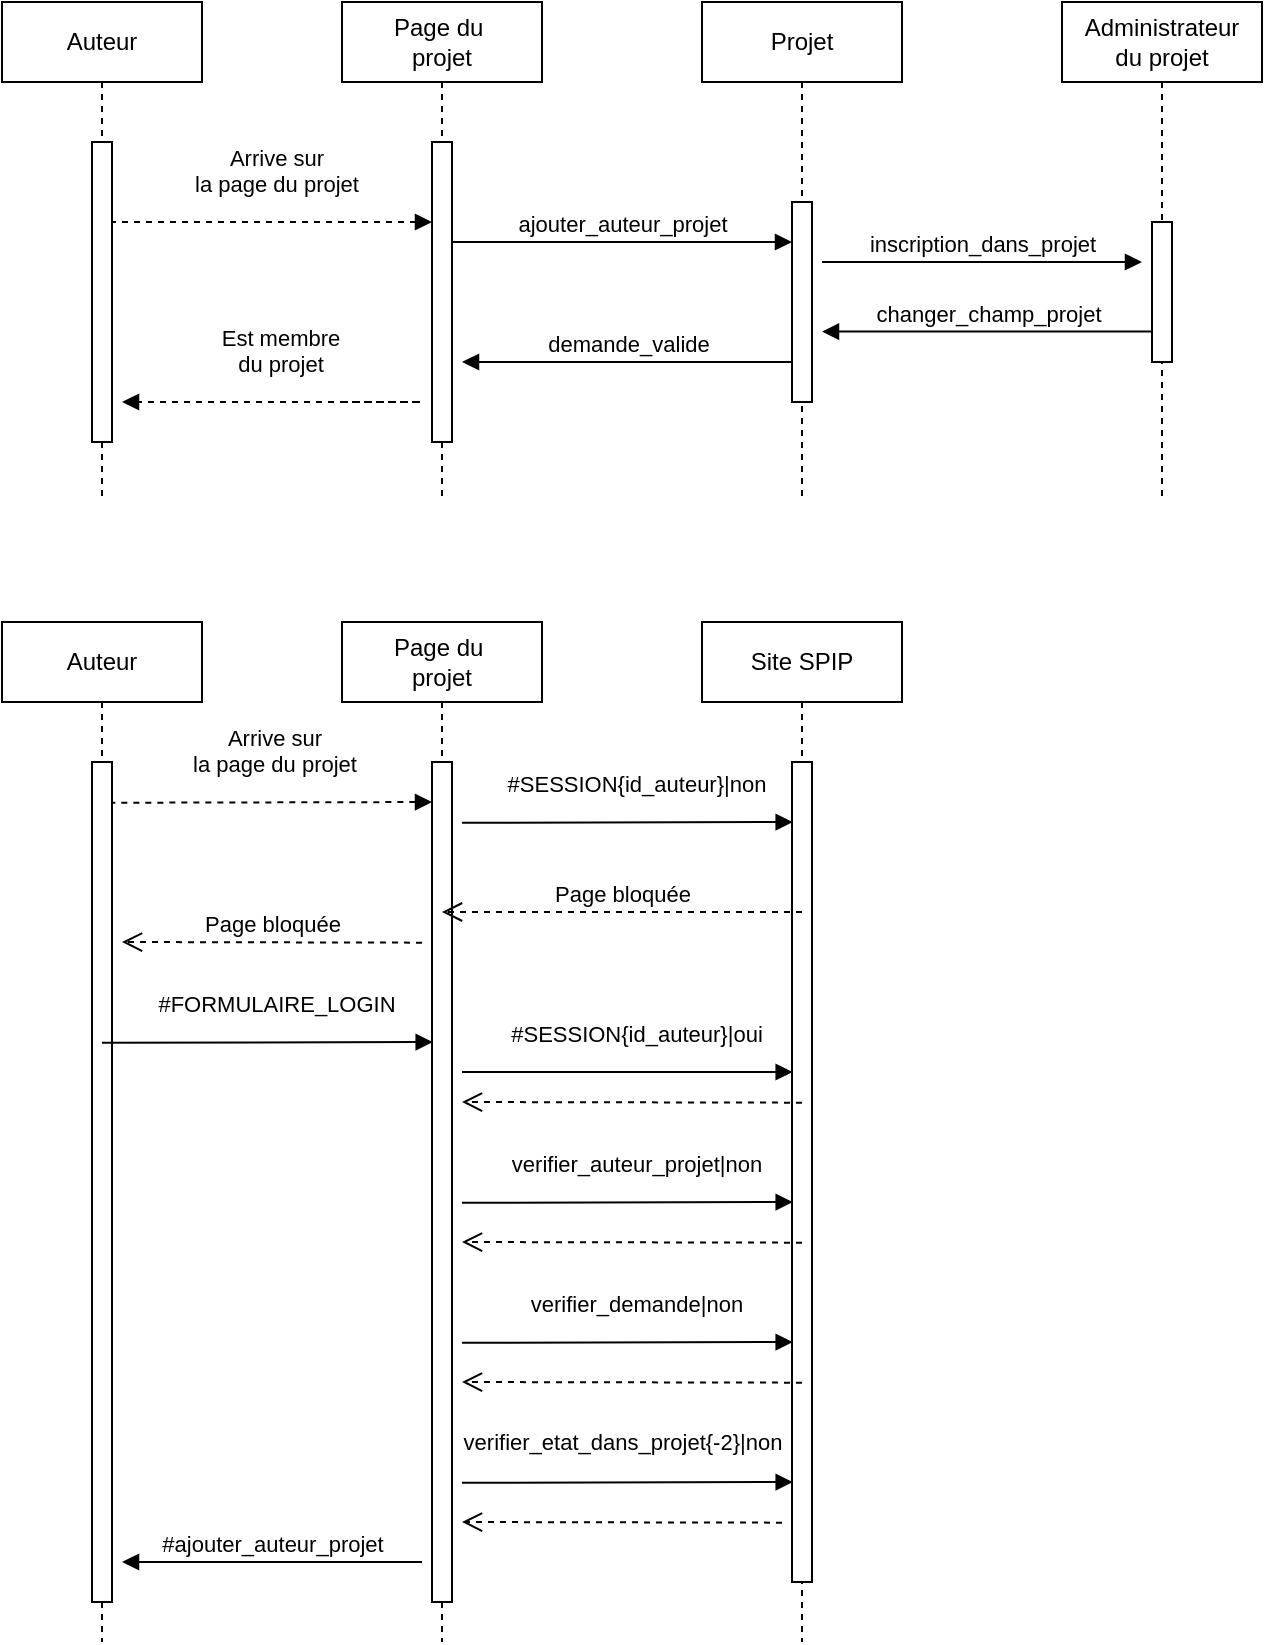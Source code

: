 <mxfile>
    <diagram name="Page-1" id="2YBvvXClWsGukQMizWep">
        <mxGraphModel dx="1630" dy="344" grid="1" gridSize="10" guides="1" tooltips="1" connect="1" arrows="1" fold="1" page="1" pageScale="1" pageWidth="850" pageHeight="1100" math="0" shadow="0">
            <root>
                <mxCell id="0"/>
                <mxCell id="1" parent="0"/>
                <mxCell id="aM9ryv3xv72pqoxQDRHE-1" value="Page du&amp;nbsp;&lt;div&gt;projet&lt;/div&gt;" style="shape=umlLifeline;perimeter=lifelinePerimeter;whiteSpace=wrap;html=1;container=0;dropTarget=0;collapsible=0;recursiveResize=0;outlineConnect=0;portConstraint=eastwest;newEdgeStyle={&quot;edgeStyle&quot;:&quot;elbowEdgeStyle&quot;,&quot;elbow&quot;:&quot;vertical&quot;,&quot;curved&quot;:0,&quot;rounded&quot;:0};" parent="1" vertex="1">
                    <mxGeometry x="40" y="10" width="100" height="250" as="geometry"/>
                </mxCell>
                <mxCell id="aM9ryv3xv72pqoxQDRHE-2" value="" style="html=1;points=[];perimeter=orthogonalPerimeter;outlineConnect=0;targetShapes=umlLifeline;portConstraint=eastwest;newEdgeStyle={&quot;edgeStyle&quot;:&quot;elbowEdgeStyle&quot;,&quot;elbow&quot;:&quot;vertical&quot;,&quot;curved&quot;:0,&quot;rounded&quot;:0};" parent="aM9ryv3xv72pqoxQDRHE-1" vertex="1">
                    <mxGeometry x="45" y="70" width="10" height="150" as="geometry"/>
                </mxCell>
                <mxCell id="aM9ryv3xv72pqoxQDRHE-5" value="Projet" style="shape=umlLifeline;perimeter=lifelinePerimeter;whiteSpace=wrap;html=1;container=0;dropTarget=0;collapsible=0;recursiveResize=0;outlineConnect=0;portConstraint=eastwest;newEdgeStyle={&quot;edgeStyle&quot;:&quot;elbowEdgeStyle&quot;,&quot;elbow&quot;:&quot;vertical&quot;,&quot;curved&quot;:0,&quot;rounded&quot;:0};" parent="1" vertex="1">
                    <mxGeometry x="220" y="10" width="100" height="250" as="geometry"/>
                </mxCell>
                <mxCell id="aM9ryv3xv72pqoxQDRHE-6" value="" style="html=1;points=[];perimeter=orthogonalPerimeter;outlineConnect=0;targetShapes=umlLifeline;portConstraint=eastwest;newEdgeStyle={&quot;edgeStyle&quot;:&quot;elbowEdgeStyle&quot;,&quot;elbow&quot;:&quot;vertical&quot;,&quot;curved&quot;:0,&quot;rounded&quot;:0};" parent="aM9ryv3xv72pqoxQDRHE-5" vertex="1">
                    <mxGeometry x="45" y="100" width="10" height="100" as="geometry"/>
                </mxCell>
                <mxCell id="aM9ryv3xv72pqoxQDRHE-7" value="&lt;div&gt;ajouter_auteur_projet&lt;br&gt;&lt;/div&gt;" style="html=1;verticalAlign=bottom;endArrow=block;edgeStyle=elbowEdgeStyle;elbow=vertical;curved=0;rounded=0;" parent="1" edge="1">
                    <mxGeometry relative="1" as="geometry">
                        <mxPoint x="95" y="130" as="sourcePoint"/>
                        <Array as="points">
                            <mxPoint x="180" y="130"/>
                        </Array>
                        <mxPoint x="265" y="130" as="targetPoint"/>
                    </mxGeometry>
                </mxCell>
                <mxCell id="aM9ryv3xv72pqoxQDRHE-9" value="demande_valide" style="html=1;verticalAlign=bottom;endArrow=block;edgeStyle=elbowEdgeStyle;elbow=vertical;curved=0;rounded=0;" parent="1" edge="1">
                    <mxGeometry relative="1" as="geometry">
                        <mxPoint x="265" y="190" as="sourcePoint"/>
                        <Array as="points">
                            <mxPoint x="230" y="190"/>
                            <mxPoint x="190" y="190"/>
                        </Array>
                        <mxPoint x="100" y="190" as="targetPoint"/>
                    </mxGeometry>
                </mxCell>
                <mxCell id="aM9ryv3xv72pqoxQDRHE-3" value="Arrive sur&lt;div&gt;la page du projet&lt;/div&gt;" style="html=1;verticalAlign=bottom;startArrow=oval;endArrow=block;startSize=8;edgeStyle=elbowEdgeStyle;elbow=vertical;curved=0;rounded=0;dashed=1;" parent="1" source="08_ama2QFj2GVkGUaRuK-60" edge="1">
                    <mxGeometry x="0.051" y="10" relative="1" as="geometry">
                        <mxPoint x="-10" y="120" as="sourcePoint"/>
                        <mxPoint x="85" y="120.11" as="targetPoint"/>
                        <mxPoint as="offset"/>
                    </mxGeometry>
                </mxCell>
                <mxCell id="08_ama2QFj2GVkGUaRuK-3" value="Administrateur&lt;div&gt;du projet&lt;/div&gt;" style="shape=umlLifeline;perimeter=lifelinePerimeter;whiteSpace=wrap;html=1;container=0;dropTarget=0;collapsible=0;recursiveResize=0;outlineConnect=0;portConstraint=eastwest;newEdgeStyle={&quot;edgeStyle&quot;:&quot;elbowEdgeStyle&quot;,&quot;elbow&quot;:&quot;vertical&quot;,&quot;curved&quot;:0,&quot;rounded&quot;:0};" parent="1" vertex="1">
                    <mxGeometry x="400" y="10" width="100" height="250" as="geometry"/>
                </mxCell>
                <mxCell id="08_ama2QFj2GVkGUaRuK-4" value="" style="html=1;points=[];perimeter=orthogonalPerimeter;outlineConnect=0;targetShapes=umlLifeline;portConstraint=eastwest;newEdgeStyle={&quot;edgeStyle&quot;:&quot;elbowEdgeStyle&quot;,&quot;elbow&quot;:&quot;vertical&quot;,&quot;curved&quot;:0,&quot;rounded&quot;:0};" parent="08_ama2QFj2GVkGUaRuK-3" vertex="1">
                    <mxGeometry x="45" y="110" width="10" height="70" as="geometry"/>
                </mxCell>
                <mxCell id="08_ama2QFj2GVkGUaRuK-5" value="&lt;div&gt;inscription_dans_projet&lt;br&gt;&lt;/div&gt;" style="html=1;verticalAlign=bottom;endArrow=block;edgeStyle=elbowEdgeStyle;elbow=vertical;curved=0;rounded=0;" parent="1" edge="1">
                    <mxGeometry relative="1" as="geometry">
                        <mxPoint x="280" y="140" as="sourcePoint"/>
                        <Array as="points">
                            <mxPoint x="365" y="140"/>
                        </Array>
                        <mxPoint x="440" y="140" as="targetPoint"/>
                    </mxGeometry>
                </mxCell>
                <mxCell id="08_ama2QFj2GVkGUaRuK-6" value="changer_champ_projet" style="html=1;verticalAlign=bottom;endArrow=block;edgeStyle=elbowEdgeStyle;elbow=vertical;curved=0;rounded=0;" parent="1" edge="1">
                    <mxGeometry relative="1" as="geometry">
                        <mxPoint x="445" y="174.78" as="sourcePoint"/>
                        <Array as="points">
                            <mxPoint x="410" y="174.78"/>
                            <mxPoint x="370" y="174.78"/>
                        </Array>
                        <mxPoint x="280" y="174.78" as="targetPoint"/>
                    </mxGeometry>
                </mxCell>
                <mxCell id="08_ama2QFj2GVkGUaRuK-34" value="Est membre&lt;div&gt;du projet&lt;/div&gt;" style="html=1;verticalAlign=bottom;endArrow=block;edgeStyle=elbowEdgeStyle;elbow=vertical;curved=0;rounded=0;dashed=1;" parent="1" edge="1">
                    <mxGeometry x="0.167" y="-10" relative="1" as="geometry">
                        <mxPoint x="40" y="210" as="sourcePoint"/>
                        <Array as="points">
                            <mxPoint x="80" y="210"/>
                        </Array>
                        <mxPoint x="-70" y="210" as="targetPoint"/>
                        <mxPoint as="offset"/>
                    </mxGeometry>
                </mxCell>
                <mxCell id="08_ama2QFj2GVkGUaRuK-60" value="Auteur" style="shape=umlLifeline;perimeter=lifelinePerimeter;whiteSpace=wrap;html=1;container=0;dropTarget=0;collapsible=0;recursiveResize=0;outlineConnect=0;portConstraint=eastwest;newEdgeStyle={&quot;edgeStyle&quot;:&quot;elbowEdgeStyle&quot;,&quot;elbow&quot;:&quot;vertical&quot;,&quot;curved&quot;:0,&quot;rounded&quot;:0};" parent="1" vertex="1">
                    <mxGeometry x="-130" y="10" width="100" height="250" as="geometry"/>
                </mxCell>
                <mxCell id="08_ama2QFj2GVkGUaRuK-61" value="" style="html=1;points=[];perimeter=orthogonalPerimeter;outlineConnect=0;targetShapes=umlLifeline;portConstraint=eastwest;newEdgeStyle={&quot;edgeStyle&quot;:&quot;elbowEdgeStyle&quot;,&quot;elbow&quot;:&quot;vertical&quot;,&quot;curved&quot;:0,&quot;rounded&quot;:0};" parent="08_ama2QFj2GVkGUaRuK-60" vertex="1">
                    <mxGeometry x="45" y="70" width="10" height="150" as="geometry"/>
                </mxCell>
                <mxCell id="08_ama2QFj2GVkGUaRuK-64" value="Page du&amp;nbsp;&lt;div&gt;projet&lt;/div&gt;" style="shape=umlLifeline;perimeter=lifelinePerimeter;whiteSpace=wrap;html=1;container=0;dropTarget=0;collapsible=0;recursiveResize=0;outlineConnect=0;portConstraint=eastwest;newEdgeStyle={&quot;edgeStyle&quot;:&quot;elbowEdgeStyle&quot;,&quot;elbow&quot;:&quot;vertical&quot;,&quot;curved&quot;:0,&quot;rounded&quot;:0};" parent="1" vertex="1">
                    <mxGeometry x="40" y="320" width="100" height="510" as="geometry"/>
                </mxCell>
                <mxCell id="08_ama2QFj2GVkGUaRuK-65" value="" style="html=1;points=[];perimeter=orthogonalPerimeter;outlineConnect=0;targetShapes=umlLifeline;portConstraint=eastwest;newEdgeStyle={&quot;edgeStyle&quot;:&quot;elbowEdgeStyle&quot;,&quot;elbow&quot;:&quot;vertical&quot;,&quot;curved&quot;:0,&quot;rounded&quot;:0};" parent="08_ama2QFj2GVkGUaRuK-64" vertex="1">
                    <mxGeometry x="45" y="70" width="10" height="420" as="geometry"/>
                </mxCell>
                <mxCell id="08_ama2QFj2GVkGUaRuK-66" value="Site SPIP" style="shape=umlLifeline;perimeter=lifelinePerimeter;whiteSpace=wrap;html=1;container=0;dropTarget=0;collapsible=0;recursiveResize=0;outlineConnect=0;portConstraint=eastwest;newEdgeStyle={&quot;edgeStyle&quot;:&quot;elbowEdgeStyle&quot;,&quot;elbow&quot;:&quot;vertical&quot;,&quot;curved&quot;:0,&quot;rounded&quot;:0};" parent="1" vertex="1">
                    <mxGeometry x="220" y="320" width="100" height="510" as="geometry"/>
                </mxCell>
                <mxCell id="08_ama2QFj2GVkGUaRuK-67" value="" style="html=1;points=[];perimeter=orthogonalPerimeter;outlineConnect=0;targetShapes=umlLifeline;portConstraint=eastwest;newEdgeStyle={&quot;edgeStyle&quot;:&quot;elbowEdgeStyle&quot;,&quot;elbow&quot;:&quot;vertical&quot;,&quot;curved&quot;:0,&quot;rounded&quot;:0};" parent="08_ama2QFj2GVkGUaRuK-66" vertex="1">
                    <mxGeometry x="45" y="70" width="10" height="410" as="geometry"/>
                </mxCell>
                <mxCell id="08_ama2QFj2GVkGUaRuK-70" value="Arrive sur&lt;div&gt;la page du projet&lt;/div&gt;" style="html=1;verticalAlign=bottom;startArrow=oval;endArrow=block;startSize=8;edgeStyle=elbowEdgeStyle;elbow=vertical;curved=0;rounded=0;dashed=1;" parent="1" edge="1">
                    <mxGeometry x="0.051" y="10" relative="1" as="geometry">
                        <mxPoint x="-80.333" y="410.39" as="sourcePoint"/>
                        <mxPoint x="85" y="410" as="targetPoint"/>
                        <mxPoint as="offset"/>
                    </mxGeometry>
                </mxCell>
                <mxCell id="08_ama2QFj2GVkGUaRuK-76" value="Auteur" style="shape=umlLifeline;perimeter=lifelinePerimeter;whiteSpace=wrap;html=1;container=0;dropTarget=0;collapsible=0;recursiveResize=0;outlineConnect=0;portConstraint=eastwest;newEdgeStyle={&quot;edgeStyle&quot;:&quot;elbowEdgeStyle&quot;,&quot;elbow&quot;:&quot;vertical&quot;,&quot;curved&quot;:0,&quot;rounded&quot;:0};" parent="1" vertex="1">
                    <mxGeometry x="-130" y="320" width="100" height="510" as="geometry"/>
                </mxCell>
                <mxCell id="08_ama2QFj2GVkGUaRuK-77" value="" style="html=1;points=[];perimeter=orthogonalPerimeter;outlineConnect=0;targetShapes=umlLifeline;portConstraint=eastwest;newEdgeStyle={&quot;edgeStyle&quot;:&quot;elbowEdgeStyle&quot;,&quot;elbow&quot;:&quot;vertical&quot;,&quot;curved&quot;:0,&quot;rounded&quot;:0};" parent="08_ama2QFj2GVkGUaRuK-76" vertex="1">
                    <mxGeometry x="45" y="70" width="10" height="420" as="geometry"/>
                </mxCell>
                <mxCell id="08_ama2QFj2GVkGUaRuK-82" value="#FORMULAIRE_LOGIN" style="html=1;verticalAlign=bottom;startArrow=none;endArrow=block;startSize=8;edgeStyle=elbowEdgeStyle;elbow=vertical;curved=0;rounded=0;startFill=0;" parent="1" edge="1">
                    <mxGeometry x="0.051" y="10" relative="1" as="geometry">
                        <mxPoint x="-80.003" y="530.39" as="sourcePoint"/>
                        <mxPoint x="85.33" y="530" as="targetPoint"/>
                        <mxPoint as="offset"/>
                    </mxGeometry>
                </mxCell>
                <mxCell id="08_ama2QFj2GVkGUaRuK-83" value="#SESSION{id_auteur}|non" style="html=1;verticalAlign=bottom;startArrow=none;endArrow=block;startSize=8;edgeStyle=elbowEdgeStyle;elbow=vertical;curved=0;rounded=0;startFill=0;" parent="1" edge="1">
                    <mxGeometry x="0.051" y="10" relative="1" as="geometry">
                        <mxPoint x="99.997" y="420.39" as="sourcePoint"/>
                        <mxPoint x="265.33" y="420" as="targetPoint"/>
                        <mxPoint as="offset"/>
                    </mxGeometry>
                </mxCell>
                <mxCell id="08_ama2QFj2GVkGUaRuK-84" value="Page bloquée" style="html=1;verticalAlign=bottom;endArrow=open;dashed=1;endSize=8;edgeStyle=elbowEdgeStyle;elbow=vertical;curved=0;rounded=0;" parent="1" target="08_ama2QFj2GVkGUaRuK-64" edge="1">
                    <mxGeometry relative="1" as="geometry">
                        <mxPoint x="110" y="470" as="targetPoint"/>
                        <Array as="points"/>
                        <mxPoint x="270" y="465" as="sourcePoint"/>
                    </mxGeometry>
                </mxCell>
                <mxCell id="08_ama2QFj2GVkGUaRuK-85" value="Page bloquée" style="html=1;verticalAlign=bottom;endArrow=open;dashed=1;endSize=8;edgeStyle=elbowEdgeStyle;elbow=vertical;curved=0;rounded=0;" parent="1" edge="1">
                    <mxGeometry relative="1" as="geometry">
                        <mxPoint x="-70" y="480" as="targetPoint"/>
                        <Array as="points"/>
                        <mxPoint x="80" y="480.33" as="sourcePoint"/>
                    </mxGeometry>
                </mxCell>
                <mxCell id="08_ama2QFj2GVkGUaRuK-87" value="#SESSION{id_auteur}|oui" style="html=1;verticalAlign=bottom;startArrow=none;endArrow=block;startSize=8;edgeStyle=elbowEdgeStyle;elbow=vertical;curved=0;rounded=0;startFill=0;" parent="1" edge="1">
                    <mxGeometry x="0.051" y="10" relative="1" as="geometry">
                        <mxPoint x="99.997" y="544.97" as="sourcePoint"/>
                        <mxPoint x="265.33" y="544.58" as="targetPoint"/>
                        <mxPoint as="offset"/>
                    </mxGeometry>
                </mxCell>
                <mxCell id="08_ama2QFj2GVkGUaRuK-88" value="" style="html=1;verticalAlign=bottom;endArrow=open;dashed=1;endSize=8;edgeStyle=elbowEdgeStyle;elbow=vertical;curved=0;rounded=0;" parent="1" edge="1">
                    <mxGeometry relative="1" as="geometry">
                        <mxPoint x="100" y="560" as="targetPoint"/>
                        <Array as="points"/>
                        <mxPoint x="270" y="560.33" as="sourcePoint"/>
                    </mxGeometry>
                </mxCell>
                <mxCell id="08_ama2QFj2GVkGUaRuK-90" value="verifier_demande|non" style="html=1;verticalAlign=bottom;startArrow=none;endArrow=block;startSize=8;edgeStyle=elbowEdgeStyle;elbow=vertical;curved=0;rounded=0;startFill=0;" parent="1" edge="1">
                    <mxGeometry x="0.051" y="10" relative="1" as="geometry">
                        <mxPoint x="99.997" y="680.39" as="sourcePoint"/>
                        <mxPoint x="265.33" y="680" as="targetPoint"/>
                        <mxPoint as="offset"/>
                    </mxGeometry>
                </mxCell>
                <mxCell id="08_ama2QFj2GVkGUaRuK-92" value="" style="html=1;verticalAlign=bottom;endArrow=open;dashed=1;endSize=8;edgeStyle=elbowEdgeStyle;elbow=vertical;curved=0;rounded=0;" parent="1" edge="1">
                    <mxGeometry relative="1" as="geometry">
                        <mxPoint x="100" y="700" as="targetPoint"/>
                        <Array as="points"/>
                        <mxPoint x="270" y="700.33" as="sourcePoint"/>
                    </mxGeometry>
                </mxCell>
                <mxCell id="08_ama2QFj2GVkGUaRuK-93" value="verifier_etat_dans_projet{-2}|non" style="html=1;verticalAlign=bottom;startArrow=none;endArrow=block;startSize=8;edgeStyle=elbowEdgeStyle;elbow=vertical;curved=0;rounded=0;startFill=0;" parent="1" edge="1">
                    <mxGeometry x="-0.034" y="11" relative="1" as="geometry">
                        <mxPoint x="99.997" y="750.39" as="sourcePoint"/>
                        <mxPoint x="265.33" y="750" as="targetPoint"/>
                        <mxPoint as="offset"/>
                    </mxGeometry>
                </mxCell>
                <mxCell id="08_ama2QFj2GVkGUaRuK-94" value="" style="html=1;verticalAlign=bottom;endArrow=open;dashed=1;endSize=8;edgeStyle=elbowEdgeStyle;elbow=vertical;curved=0;rounded=0;" parent="1" edge="1">
                    <mxGeometry relative="1" as="geometry">
                        <mxPoint x="100" y="770" as="targetPoint"/>
                        <Array as="points"/>
                        <mxPoint x="260" y="770.33" as="sourcePoint"/>
                    </mxGeometry>
                </mxCell>
                <mxCell id="08_ama2QFj2GVkGUaRuK-95" value="#ajouter_auteur_projet" style="html=1;verticalAlign=bottom;endArrow=block;edgeStyle=elbowEdgeStyle;elbow=vertical;curved=0;rounded=0;" parent="1" edge="1">
                    <mxGeometry relative="1" as="geometry">
                        <mxPoint x="80" y="790" as="sourcePoint"/>
                        <Array as="points">
                            <mxPoint x="60" y="790"/>
                            <mxPoint x="20" y="790"/>
                        </Array>
                        <mxPoint x="-70" y="790" as="targetPoint"/>
                    </mxGeometry>
                </mxCell>
                <mxCell id="08_ama2QFj2GVkGUaRuK-96" value="verifier_auteur_projet|non" style="html=1;verticalAlign=bottom;startArrow=none;endArrow=block;startSize=8;edgeStyle=elbowEdgeStyle;elbow=vertical;curved=0;rounded=0;startFill=0;" parent="1" edge="1">
                    <mxGeometry x="0.051" y="10" relative="1" as="geometry">
                        <mxPoint x="99.997" y="610.39" as="sourcePoint"/>
                        <mxPoint x="265.33" y="610" as="targetPoint"/>
                        <mxPoint as="offset"/>
                    </mxGeometry>
                </mxCell>
                <mxCell id="08_ama2QFj2GVkGUaRuK-97" value="" style="html=1;verticalAlign=bottom;endArrow=open;dashed=1;endSize=8;edgeStyle=elbowEdgeStyle;elbow=vertical;curved=0;rounded=0;" parent="1" edge="1">
                    <mxGeometry relative="1" as="geometry">
                        <mxPoint x="100" y="630" as="targetPoint"/>
                        <Array as="points"/>
                        <mxPoint x="270" y="630.33" as="sourcePoint"/>
                    </mxGeometry>
                </mxCell>
            </root>
        </mxGraphModel>
    </diagram>
</mxfile>
